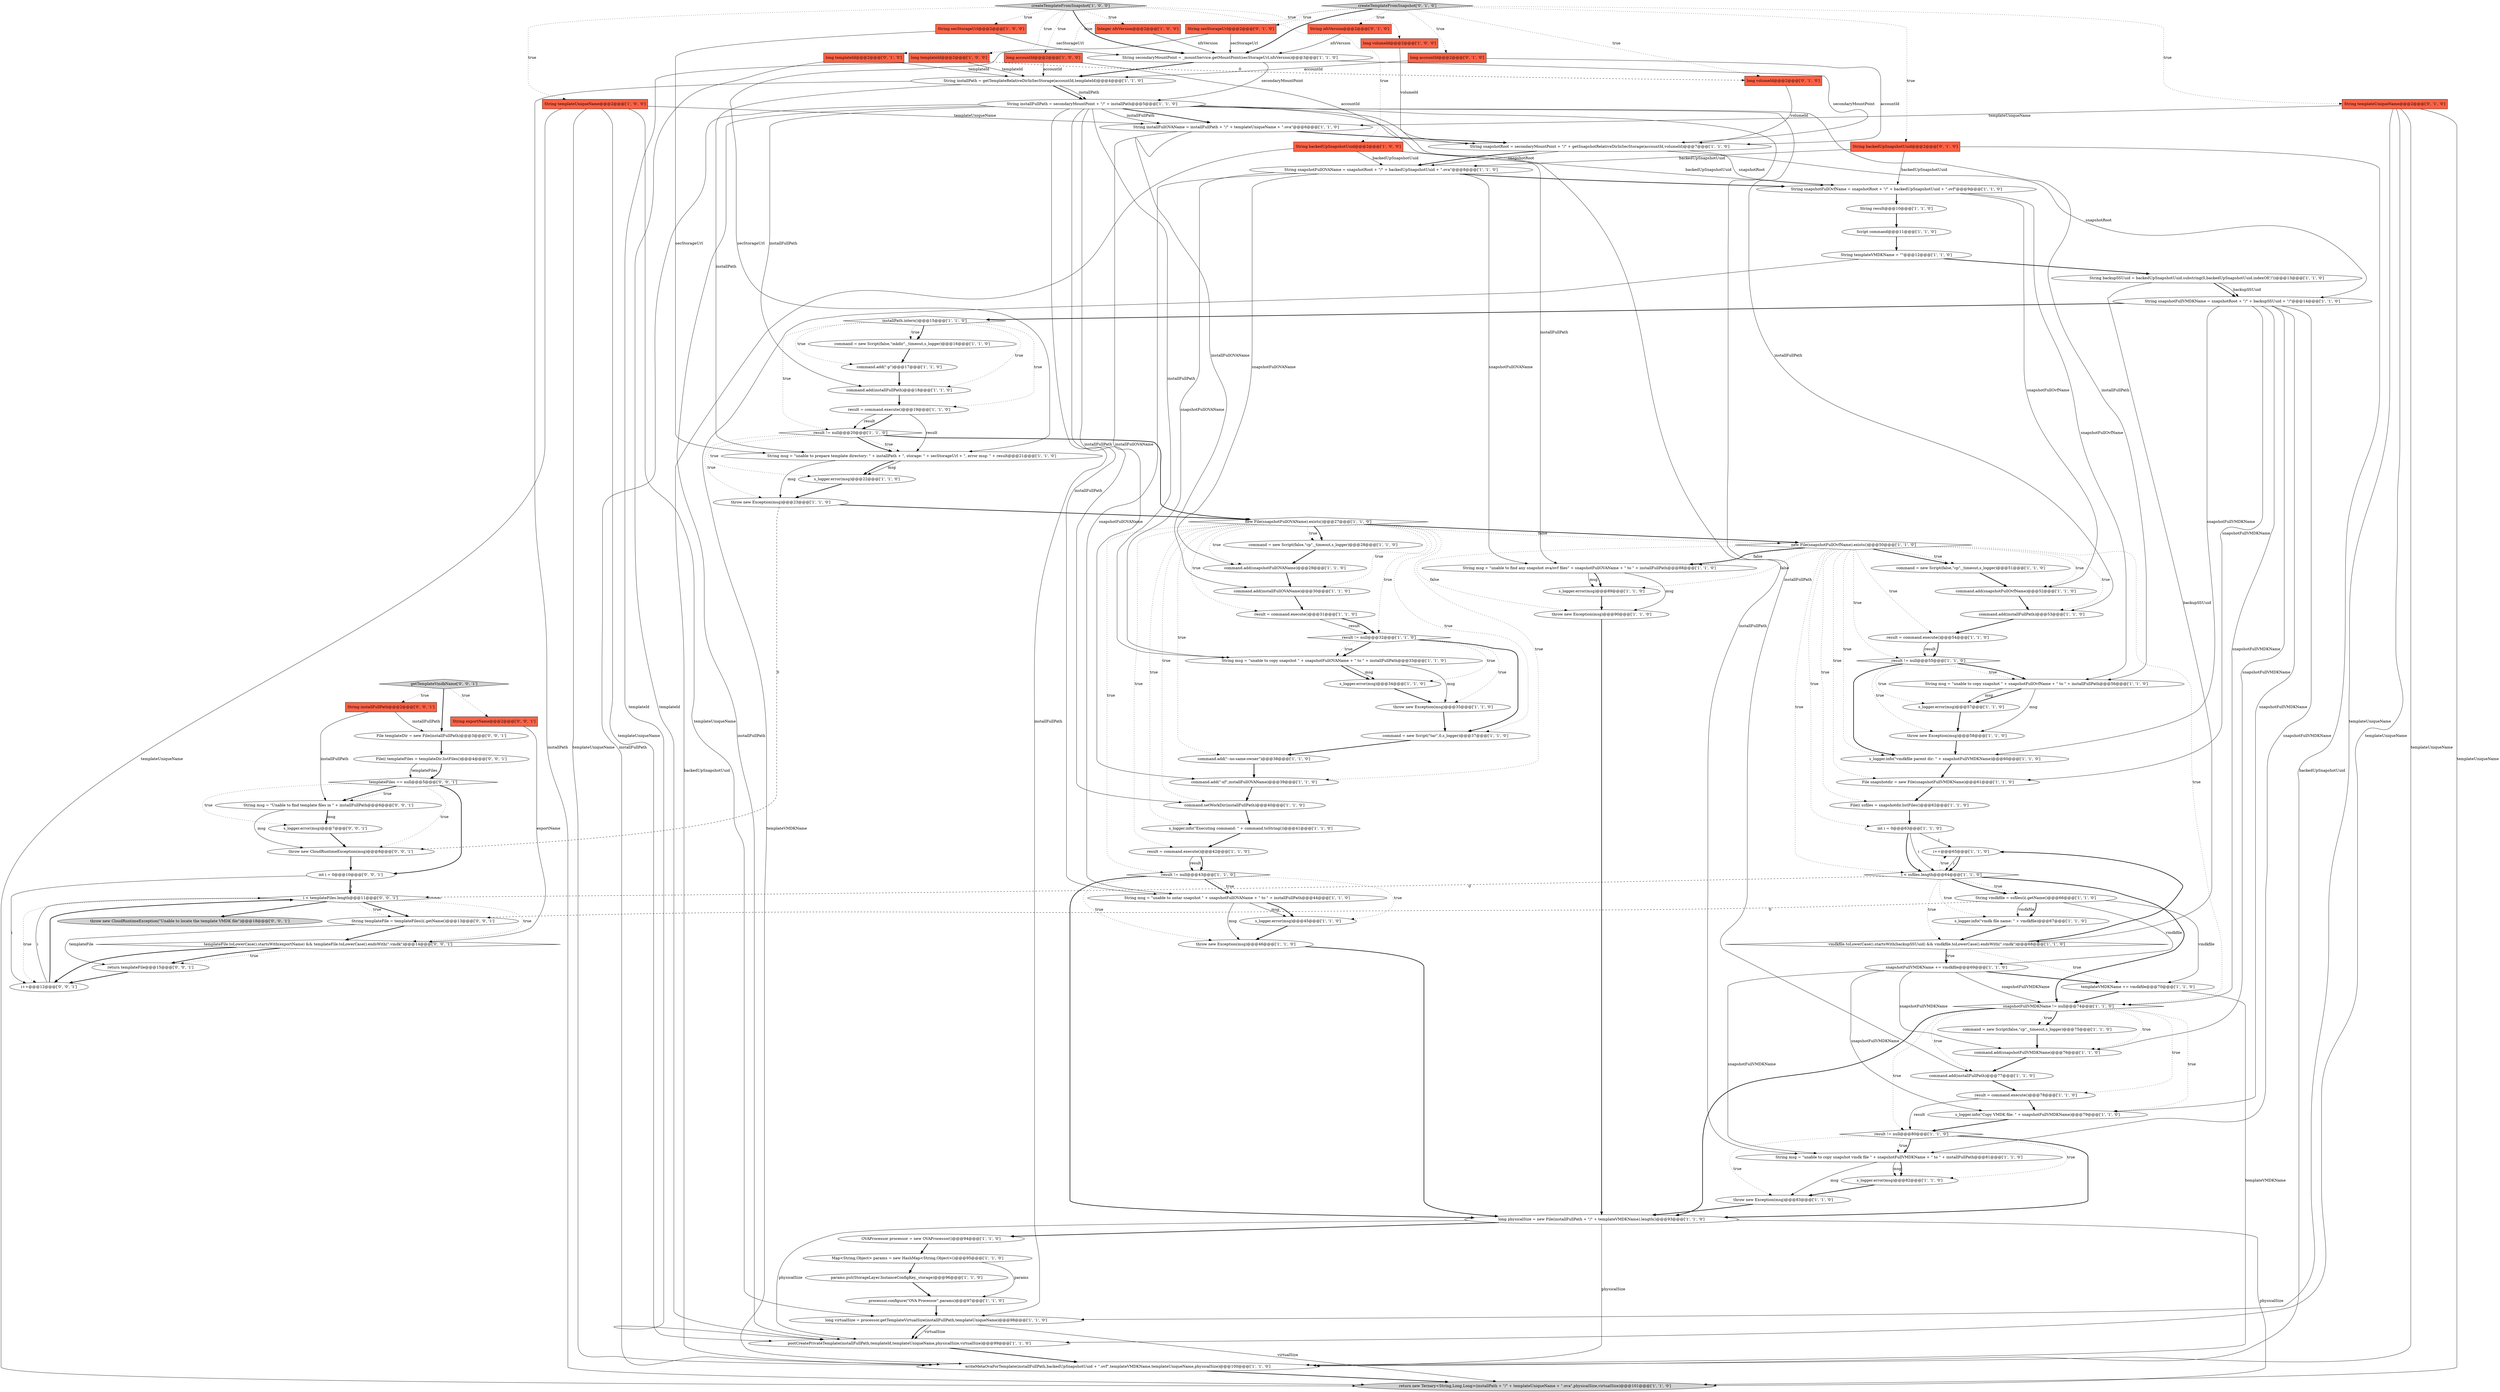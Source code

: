 digraph {
34 [style = filled, label = "command.add(snapshotFullVMDKName)@@@76@@@['1', '1', '0']", fillcolor = white, shape = ellipse image = "AAA0AAABBB1BBB"];
107 [style = filled, label = "return templateFile@@@15@@@['0', '0', '1']", fillcolor = white, shape = ellipse image = "AAA0AAABBB3BBB"];
40 [style = filled, label = "installPath.intern()@@@15@@@['1', '1', '0']", fillcolor = white, shape = diamond image = "AAA0AAABBB1BBB"];
94 [style = filled, label = "String templateUniqueName@@@2@@@['0', '1', '0']", fillcolor = tomato, shape = box image = "AAA0AAABBB2BBB"];
68 [style = filled, label = "command = new Script(false,\"cp\",_timeout,s_logger)@@@28@@@['1', '1', '0']", fillcolor = white, shape = ellipse image = "AAA0AAABBB1BBB"];
22 [style = filled, label = "result != null@@@80@@@['1', '1', '0']", fillcolor = white, shape = diamond image = "AAA0AAABBB1BBB"];
12 [style = filled, label = "s_logger.error(msg)@@@45@@@['1', '1', '0']", fillcolor = white, shape = ellipse image = "AAA0AAABBB1BBB"];
93 [style = filled, label = "long accountId@@@2@@@['0', '1', '0']", fillcolor = tomato, shape = box image = "AAA0AAABBB2BBB"];
26 [style = filled, label = "s_logger.info(\"vmdkfile parent dir: \" + snapshotFullVMDKName)@@@60@@@['1', '1', '0']", fillcolor = white, shape = ellipse image = "AAA0AAABBB1BBB"];
110 [style = filled, label = "templateFile.toLowerCase().startsWith(exportName) && templateFile.toLowerCase().endsWith(\".vmdk\")@@@14@@@['0', '0', '1']", fillcolor = white, shape = diamond image = "AAA0AAABBB3BBB"];
112 [style = filled, label = "throw new CloudRuntimeException(\"Unable to locate the template VMDK file\")@@@18@@@['0', '0', '1']", fillcolor = lightgray, shape = ellipse image = "AAA0AAABBB3BBB"];
6 [style = filled, label = "String msg = \"unable to prepare template directory: \" + installPath + \", storage: \" + secStorageUrl + \", error msg: \" + result@@@21@@@['1', '1', '0']", fillcolor = white, shape = ellipse image = "AAA0AAABBB1BBB"];
64 [style = filled, label = "result = command.execute()@@@42@@@['1', '1', '0']", fillcolor = white, shape = ellipse image = "AAA0AAABBB1BBB"];
19 [style = filled, label = "s_logger.error(msg)@@@22@@@['1', '1', '0']", fillcolor = white, shape = ellipse image = "AAA0AAABBB1BBB"];
75 [style = filled, label = "i++@@@65@@@['1', '1', '0']", fillcolor = white, shape = ellipse image = "AAA0AAABBB1BBB"];
11 [style = filled, label = "s_logger.info(\"Copy VMDK file: \" + snapshotFullVMDKName)@@@79@@@['1', '1', '0']", fillcolor = white, shape = ellipse image = "AAA0AAABBB1BBB"];
45 [style = filled, label = "command = new Script(false,\"mkdir\",_timeout,s_logger)@@@16@@@['1', '1', '0']", fillcolor = white, shape = ellipse image = "AAA0AAABBB1BBB"];
99 [style = filled, label = "String templateFile = templateFiles(i(.getName()@@@13@@@['0', '0', '1']", fillcolor = white, shape = ellipse image = "AAA0AAABBB3BBB"];
16 [style = filled, label = "result != null@@@43@@@['1', '1', '0']", fillcolor = white, shape = diamond image = "AAA0AAABBB1BBB"];
7 [style = filled, label = "result = command.execute()@@@19@@@['1', '1', '0']", fillcolor = white, shape = ellipse image = "AAA0AAABBB1BBB"];
47 [style = filled, label = "OVAProcessor processor = new OVAProcessor()@@@94@@@['1', '1', '0']", fillcolor = white, shape = ellipse image = "AAA0AAABBB1BBB"];
17 [style = filled, label = "i < ssfiles.length@@@64@@@['1', '1', '0']", fillcolor = white, shape = diamond image = "AAA0AAABBB1BBB"];
35 [style = filled, label = "command.add(snapshotFullOVAName)@@@29@@@['1', '1', '0']", fillcolor = white, shape = ellipse image = "AAA0AAABBB1BBB"];
9 [style = filled, label = "params.put(StorageLayer.InstanceConfigKey,_storage)@@@96@@@['1', '1', '0']", fillcolor = white, shape = ellipse image = "AAA0AAABBB1BBB"];
54 [style = filled, label = "long volumeId@@@2@@@['1', '0', '0']", fillcolor = tomato, shape = box image = "AAA0AAABBB1BBB"];
79 [style = filled, label = "s_logger.error(msg)@@@34@@@['1', '1', '0']", fillcolor = white, shape = ellipse image = "AAA0AAABBB1BBB"];
96 [style = filled, label = "String backedUpSnapshotUuid@@@2@@@['0', '1', '0']", fillcolor = tomato, shape = box image = "AAA0AAABBB2BBB"];
44 [style = filled, label = "long virtualSize = processor.getTemplateVirtualSize(installFullPath,templateUniqueName)@@@98@@@['1', '1', '0']", fillcolor = white, shape = ellipse image = "AAA0AAABBB1BBB"];
55 [style = filled, label = "throw new Exception(msg)@@@58@@@['1', '1', '0']", fillcolor = white, shape = ellipse image = "AAA0AAABBB1BBB"];
69 [style = filled, label = "long accountId@@@2@@@['1', '0', '0']", fillcolor = tomato, shape = box image = "AAA0AAABBB1BBB"];
20 [style = filled, label = "templateVMDKName += vmdkfile@@@70@@@['1', '1', '0']", fillcolor = white, shape = ellipse image = "AAA0AAABBB1BBB"];
2 [style = filled, label = "throw new Exception(msg)@@@90@@@['1', '1', '0']", fillcolor = white, shape = ellipse image = "AAA0AAABBB1BBB"];
41 [style = filled, label = "Script command@@@11@@@['1', '1', '0']", fillcolor = white, shape = ellipse image = "AAA0AAABBB1BBB"];
89 [style = filled, label = "String msg = \"unable to copy snapshot vmdk file \" + snapshotFullVMDKName + \" to \" + installFullPath@@@81@@@['1', '1', '0']", fillcolor = white, shape = ellipse image = "AAA0AAABBB1BBB"];
77 [style = filled, label = "String msg = \"unable to copy snapshot \" + snapshotFullOVAName + \" to \" + installFullPath@@@33@@@['1', '1', '0']", fillcolor = white, shape = ellipse image = "AAA0AAABBB1BBB"];
8 [style = filled, label = "throw new Exception(msg)@@@46@@@['1', '1', '0']", fillcolor = white, shape = ellipse image = "AAA0AAABBB1BBB"];
51 [style = filled, label = "String backedUpSnapshotUuid@@@2@@@['1', '0', '0']", fillcolor = tomato, shape = box image = "AAA0AAABBB1BBB"];
52 [style = filled, label = "s_logger.error(msg)@@@82@@@['1', '1', '0']", fillcolor = white, shape = ellipse image = "AAA0AAABBB1BBB"];
97 [style = filled, label = "long volumeId@@@2@@@['0', '1', '0']", fillcolor = tomato, shape = box image = "AAA1AAABBB2BBB"];
88 [style = filled, label = "command.add(installFullPath)@@@53@@@['1', '1', '0']", fillcolor = white, shape = ellipse image = "AAA0AAABBB1BBB"];
92 [style = filled, label = "createTemplateFromSnapshot['0', '1', '0']", fillcolor = lightgray, shape = diamond image = "AAA0AAABBB2BBB"];
66 [style = filled, label = "processor.configure(\"OVA Processor\",params)@@@97@@@['1', '1', '0']", fillcolor = white, shape = ellipse image = "AAA0AAABBB1BBB"];
14 [style = filled, label = "String secStorageUrl@@@2@@@['1', '0', '0']", fillcolor = tomato, shape = box image = "AAA0AAABBB1BBB"];
113 [style = filled, label = "String exportName@@@2@@@['0', '0', '1']", fillcolor = tomato, shape = box image = "AAA0AAABBB3BBB"];
43 [style = filled, label = "s_logger.error(msg)@@@89@@@['1', '1', '0']", fillcolor = white, shape = ellipse image = "AAA0AAABBB1BBB"];
53 [style = filled, label = "writeMetaOvaForTemplate(installFullPath,backedUpSnapshotUuid + \".ovf\",templateVMDKName,templateUniqueName,physicalSize)@@@100@@@['1', '1', '0']", fillcolor = white, shape = ellipse image = "AAA0AAABBB1BBB"];
1 [style = filled, label = "new File(snapshotFullOVAName).exists()@@@27@@@['1', '1', '0']", fillcolor = white, shape = diamond image = "AAA0AAABBB1BBB"];
95 [style = filled, label = "String nfsVersion@@@2@@@['0', '1', '0']", fillcolor = tomato, shape = box image = "AAA0AAABBB2BBB"];
37 [style = filled, label = "command.add(\"-xf\",installFullOVAName)@@@39@@@['1', '1', '0']", fillcolor = white, shape = ellipse image = "AAA0AAABBB1BBB"];
78 [style = filled, label = "String vmdkfile = ssfiles(i(.getName()@@@66@@@['1', '1', '0']", fillcolor = white, shape = ellipse image = "AAA0AAABBB1BBB"];
61 [style = filled, label = "command.add(installFullPath)@@@77@@@['1', '1', '0']", fillcolor = white, shape = ellipse image = "AAA0AAABBB1BBB"];
104 [style = filled, label = "throw new CloudRuntimeException(msg)@@@8@@@['0', '0', '1']", fillcolor = white, shape = ellipse image = "AAA0AAABBB3BBB"];
111 [style = filled, label = "getTemplateVmdkName['0', '0', '1']", fillcolor = lightgray, shape = diamond image = "AAA0AAABBB3BBB"];
90 [style = filled, label = "long templateId@@@2@@@['0', '1', '0']", fillcolor = tomato, shape = box image = "AAA0AAABBB2BBB"];
48 [style = filled, label = "command.setWorkDir(installFullPath)@@@40@@@['1', '1', '0']", fillcolor = white, shape = ellipse image = "AAA0AAABBB1BBB"];
58 [style = filled, label = "command = new Script(false,\"cp\",_timeout,s_logger)@@@51@@@['1', '1', '0']", fillcolor = white, shape = ellipse image = "AAA0AAABBB1BBB"];
33 [style = filled, label = "s_logger.info(\"vmdk file name: \" + vmdkfile)@@@67@@@['1', '1', '0']", fillcolor = white, shape = ellipse image = "AAA0AAABBB1BBB"];
103 [style = filled, label = "templateFiles == null@@@5@@@['0', '0', '1']", fillcolor = white, shape = diamond image = "AAA0AAABBB3BBB"];
80 [style = filled, label = "createTemplateFromSnapshot['1', '0', '0']", fillcolor = lightgray, shape = diamond image = "AAA0AAABBB1BBB"];
5 [style = filled, label = "throw new Exception(msg)@@@35@@@['1', '1', '0']", fillcolor = white, shape = ellipse image = "AAA0AAABBB1BBB"];
59 [style = filled, label = "String installFullPath = secondaryMountPoint + \"/\" + installPath@@@5@@@['1', '1', '0']", fillcolor = white, shape = ellipse image = "AAA0AAABBB1BBB"];
21 [style = filled, label = "command.add(\"--no-same-owner\")@@@38@@@['1', '1', '0']", fillcolor = white, shape = ellipse image = "AAA0AAABBB1BBB"];
27 [style = filled, label = "String secondaryMountPoint = _mountService.getMountPoint(secStorageUrl,nfsVersion)@@@3@@@['1', '1', '0']", fillcolor = white, shape = ellipse image = "AAA0AAABBB1BBB"];
56 [style = filled, label = "result != null@@@20@@@['1', '1', '0']", fillcolor = white, shape = diamond image = "AAA0AAABBB1BBB"];
74 [style = filled, label = "throw new Exception(msg)@@@23@@@['1', '1', '0']", fillcolor = white, shape = ellipse image = "AAA0AAABBB1BBB"];
10 [style = filled, label = "command = new Script(\"tar\",0,s_logger)@@@37@@@['1', '1', '0']", fillcolor = white, shape = ellipse image = "AAA0AAABBB1BBB"];
3 [style = filled, label = "int i = 0@@@63@@@['1', '1', '0']", fillcolor = white, shape = ellipse image = "AAA0AAABBB1BBB"];
101 [style = filled, label = "File(( templateFiles = templateDir.listFiles()@@@4@@@['0', '0', '1']", fillcolor = white, shape = ellipse image = "AAA0AAABBB3BBB"];
38 [style = filled, label = "File(( ssfiles = snapshotdir.listFiles()@@@62@@@['1', '1', '0']", fillcolor = white, shape = ellipse image = "AAA0AAABBB1BBB"];
36 [style = filled, label = "result != null@@@32@@@['1', '1', '0']", fillcolor = white, shape = diamond image = "AAA0AAABBB1BBB"];
32 [style = filled, label = "command.add(installFullOVAName)@@@30@@@['1', '1', '0']", fillcolor = white, shape = ellipse image = "AAA0AAABBB1BBB"];
50 [style = filled, label = "String msg = \"unable to copy snapshot \" + snapshotFullOvfName + \" to \" + installFullPath@@@56@@@['1', '1', '0']", fillcolor = white, shape = ellipse image = "AAA0AAABBB1BBB"];
62 [style = filled, label = "s_logger.error(msg)@@@57@@@['1', '1', '0']", fillcolor = white, shape = ellipse image = "AAA0AAABBB1BBB"];
76 [style = filled, label = "result != null@@@55@@@['1', '1', '0']", fillcolor = white, shape = diamond image = "AAA0AAABBB1BBB"];
87 [style = filled, label = "command.add(snapshotFullOvfName)@@@52@@@['1', '1', '0']", fillcolor = white, shape = ellipse image = "AAA0AAABBB1BBB"];
23 [style = filled, label = "s_logger.info(\"Executing command: \" + command.toString())@@@41@@@['1', '1', '0']", fillcolor = white, shape = ellipse image = "AAA0AAABBB1BBB"];
0 [style = filled, label = "result = command.execute()@@@54@@@['1', '1', '0']", fillcolor = white, shape = ellipse image = "AAA0AAABBB1BBB"];
18 [style = filled, label = "String snapshotFullVMDKName = snapshotRoot + \"/\" + backupSSUuid + \"/\"@@@14@@@['1', '1', '0']", fillcolor = white, shape = ellipse image = "AAA0AAABBB1BBB"];
72 [style = filled, label = "String result@@@10@@@['1', '1', '0']", fillcolor = white, shape = ellipse image = "AAA0AAABBB1BBB"];
73 [style = filled, label = "throw new Exception(msg)@@@83@@@['1', '1', '0']", fillcolor = white, shape = ellipse image = "AAA0AAABBB1BBB"];
65 [style = filled, label = "result = command.execute()@@@31@@@['1', '1', '0']", fillcolor = white, shape = ellipse image = "AAA0AAABBB1BBB"];
105 [style = filled, label = "int i = 0@@@10@@@['0', '0', '1']", fillcolor = white, shape = ellipse image = "AAA0AAABBB3BBB"];
70 [style = filled, label = "command.add(installFullPath)@@@18@@@['1', '1', '0']", fillcolor = white, shape = ellipse image = "AAA0AAABBB1BBB"];
100 [style = filled, label = "File templateDir = new File(installFullPath)@@@3@@@['0', '0', '1']", fillcolor = white, shape = ellipse image = "AAA0AAABBB3BBB"];
98 [style = filled, label = "String installFullPath@@@2@@@['0', '0', '1']", fillcolor = tomato, shape = box image = "AAA0AAABBB3BBB"];
82 [style = filled, label = "postCreatePrivateTemplate(installFullPath,templateId,templateUniqueName,physicalSize,virtualSize)@@@99@@@['1', '1', '0']", fillcolor = white, shape = ellipse image = "AAA0AAABBB1BBB"];
71 [style = filled, label = "new File(snapshotFullOvfName).exists()@@@50@@@['1', '1', '0']", fillcolor = white, shape = diamond image = "AAA0AAABBB1BBB"];
24 [style = filled, label = "String installPath = getTemplateRelativeDirInSecStorage(accountId,templateId)@@@4@@@['1', '1', '0']", fillcolor = white, shape = ellipse image = "AAA0AAABBB1BBB"];
83 [style = filled, label = "long physicalSize = new File(installFullPath + \"/\" + templateVMDKName).length()@@@93@@@['1', '1', '0']", fillcolor = white, shape = ellipse image = "AAA0AAABBB1BBB"];
25 [style = filled, label = "result = command.execute()@@@78@@@['1', '1', '0']", fillcolor = white, shape = ellipse image = "AAA0AAABBB1BBB"];
84 [style = filled, label = "long templateId@@@2@@@['1', '0', '0']", fillcolor = tomato, shape = box image = "AAA1AAABBB1BBB"];
57 [style = filled, label = "String snapshotFullOVAName = snapshotRoot + \"/\" + backedUpSnapshotUuid + \".ova\"@@@8@@@['1', '1', '0']", fillcolor = white, shape = ellipse image = "AAA0AAABBB1BBB"];
63 [style = filled, label = "String installFullOVAName = installFullPath + \"/\" + templateUniqueName + \".ova\"@@@6@@@['1', '1', '0']", fillcolor = white, shape = ellipse image = "AAA0AAABBB1BBB"];
15 [style = filled, label = "command.add(\"-p\")@@@17@@@['1', '1', '0']", fillcolor = white, shape = ellipse image = "AAA0AAABBB1BBB"];
109 [style = filled, label = "i++@@@12@@@['0', '0', '1']", fillcolor = white, shape = ellipse image = "AAA0AAABBB3BBB"];
81 [style = filled, label = "command = new Script(false,\"cp\",_timeout,s_logger)@@@75@@@['1', '1', '0']", fillcolor = white, shape = ellipse image = "AAA0AAABBB1BBB"];
39 [style = filled, label = "vmdkfile.toLowerCase().startsWith(backupSSUuid) && vmdkfile.toLowerCase().endsWith(\".vmdk\")@@@68@@@['1', '1', '0']", fillcolor = white, shape = diamond image = "AAA0AAABBB1BBB"];
4 [style = filled, label = "String templateUniqueName@@@2@@@['1', '0', '0']", fillcolor = tomato, shape = box image = "AAA0AAABBB1BBB"];
67 [style = filled, label = "String templateVMDKName = \"\"@@@12@@@['1', '1', '0']", fillcolor = white, shape = ellipse image = "AAA0AAABBB1BBB"];
85 [style = filled, label = "String snapshotRoot = secondaryMountPoint + \"/\" + getSnapshotRelativeDirInSecStorage(accountId,volumeId)@@@7@@@['1', '1', '0']", fillcolor = white, shape = ellipse image = "AAA0AAABBB1BBB"];
28 [style = filled, label = "return new Ternary<String,Long,Long>(installPath + \"/\" + templateUniqueName + \".ova\",physicalSize,virtualSize)@@@101@@@['1', '1', '0']", fillcolor = lightgray, shape = ellipse image = "AAA0AAABBB1BBB"];
29 [style = filled, label = "String msg = \"unable to untar snapshot \" + snapshotFullOVAName + \" to \" + installFullPath@@@44@@@['1', '1', '0']", fillcolor = white, shape = ellipse image = "AAA0AAABBB1BBB"];
60 [style = filled, label = "String snapshotFullOvfName = snapshotRoot + \"/\" + backedUpSnapshotUuid + \".ovf\"@@@9@@@['1', '1', '0']", fillcolor = white, shape = ellipse image = "AAA0AAABBB1BBB"];
86 [style = filled, label = "String backupSSUuid = backedUpSnapshotUuid.substring(0,backedUpSnapshotUuid.indexOf('/'))@@@13@@@['1', '1', '0']", fillcolor = white, shape = ellipse image = "AAA0AAABBB1BBB"];
108 [style = filled, label = "String msg = \"Unable to find template files in \" + installFullPath@@@6@@@['0', '0', '1']", fillcolor = white, shape = ellipse image = "AAA0AAABBB3BBB"];
91 [style = filled, label = "String secStorageUrl@@@2@@@['0', '1', '0']", fillcolor = tomato, shape = box image = "AAA0AAABBB2BBB"];
46 [style = filled, label = "File snapshotdir = new File(snapshotFullVMDKName)@@@61@@@['1', '1', '0']", fillcolor = white, shape = ellipse image = "AAA0AAABBB1BBB"];
13 [style = filled, label = "snapshotFullVMDKName != null@@@74@@@['1', '1', '0']", fillcolor = white, shape = diamond image = "AAA0AAABBB1BBB"];
42 [style = filled, label = "Map<String,Object> params = new HashMap<String,Object>()@@@95@@@['1', '1', '0']", fillcolor = white, shape = ellipse image = "AAA0AAABBB1BBB"];
30 [style = filled, label = "String msg = \"unable to find any snapshot ova/ovf files\" + snapshotFullOVAName + \" to \" + installFullPath@@@88@@@['1', '1', '0']", fillcolor = white, shape = ellipse image = "AAA0AAABBB1BBB"];
106 [style = filled, label = "i < templateFiles.length@@@11@@@['0', '0', '1']", fillcolor = white, shape = diamond image = "AAA0AAABBB3BBB"];
31 [style = filled, label = "Integer nfsVersion@@@2@@@['1', '0', '0']", fillcolor = tomato, shape = box image = "AAA0AAABBB1BBB"];
102 [style = filled, label = "s_logger.error(msg)@@@7@@@['0', '0', '1']", fillcolor = white, shape = ellipse image = "AAA0AAABBB3BBB"];
49 [style = filled, label = "snapshotFullVMDKName += vmdkfile@@@69@@@['1', '1', '0']", fillcolor = white, shape = ellipse image = "AAA0AAABBB1BBB"];
67->86 [style = bold, label=""];
17->78 [style = dotted, label="true"];
111->98 [style = dotted, label="true"];
68->35 [style = bold, label=""];
71->30 [style = bold, label=""];
34->61 [style = bold, label=""];
18->46 [style = solid, label="snapshotFullVMDKName"];
44->28 [style = solid, label="virtualSize"];
80->69 [style = dotted, label="true"];
72->41 [style = bold, label=""];
56->1 [style = bold, label=""];
97->85 [style = solid, label="volumeId"];
42->9 [style = bold, label=""];
105->109 [style = solid, label="i"];
92->27 [style = bold, label=""];
103->108 [style = bold, label=""];
63->32 [style = solid, label="installFullOVAName"];
95->27 [style = solid, label="nfsVersion"];
40->70 [style = dotted, label="true"];
1->21 [style = dotted, label="true"];
80->54 [style = dotted, label="true"];
62->55 [style = bold, label=""];
44->82 [style = bold, label=""];
64->16 [style = bold, label=""];
30->2 [style = solid, label="msg"];
44->82 [style = solid, label="virtualSize"];
6->19 [style = solid, label="msg"];
59->88 [style = solid, label="installFullPath"];
18->13 [style = solid, label="snapshotFullVMDKName"];
2->83 [style = bold, label=""];
1->65 [style = dotted, label="true"];
77->5 [style = solid, label="msg"];
89->52 [style = solid, label="msg"];
89->73 [style = solid, label="msg"];
1->64 [style = dotted, label="true"];
1->68 [style = bold, label=""];
61->25 [style = bold, label=""];
84->97 [style = dashed, label="0"];
71->58 [style = bold, label=""];
93->85 [style = solid, label="accountId"];
99->110 [style = bold, label=""];
110->107 [style = bold, label=""];
56->74 [style = dotted, label="true"];
104->105 [style = bold, label=""];
76->50 [style = dotted, label="true"];
80->14 [style = dotted, label="true"];
83->82 [style = solid, label="physicalSize"];
37->48 [style = bold, label=""];
41->67 [style = bold, label=""];
58->87 [style = bold, label=""];
50->62 [style = bold, label=""];
39->49 [style = bold, label=""];
82->53 [style = bold, label=""];
56->6 [style = dotted, label="true"];
56->19 [style = dotted, label="true"];
108->104 [style = solid, label="msg"];
71->88 [style = dotted, label="true"];
71->17 [style = dotted, label="true"];
103->104 [style = dotted, label="true"];
71->43 [style = dotted, label="false"];
1->23 [style = dotted, label="true"];
49->89 [style = solid, label="snapshotFullVMDKName"];
36->77 [style = bold, label=""];
105->106 [style = bold, label=""];
40->56 [style = dotted, label="true"];
71->0 [style = dotted, label="true"];
71->38 [style = dotted, label="true"];
69->85 [style = solid, label="accountId"];
16->83 [style = bold, label=""];
31->27 [style = solid, label="nfsVersion"];
17->39 [style = dotted, label="true"];
36->77 [style = dotted, label="true"];
22->73 [style = dotted, label="true"];
59->89 [style = solid, label="installFullPath"];
29->12 [style = solid, label="msg"];
5->10 [style = bold, label=""];
26->46 [style = bold, label=""];
46->38 [style = bold, label=""];
105->106 [style = solid, label="i"];
24->59 [style = bold, label=""];
1->35 [style = dotted, label="true"];
86->18 [style = bold, label=""];
51->57 [style = solid, label="backedUpSnapshotUuid"];
13->81 [style = dotted, label="true"];
59->44 [style = solid, label="installFullPath"];
60->50 [style = solid, label="snapshotFullOvfName"];
86->39 [style = solid, label="backupSSUuid"];
13->25 [style = dotted, label="true"];
109->106 [style = solid, label="i"];
3->75 [style = solid, label="i"];
16->29 [style = bold, label=""];
75->17 [style = solid, label="i"];
4->44 [style = solid, label="templateUniqueName"];
90->82 [style = solid, label="templateId"];
52->73 [style = bold, label=""];
106->110 [style = dotted, label="true"];
39->75 [style = bold, label=""];
57->60 [style = bold, label=""];
55->26 [style = bold, label=""];
111->100 [style = bold, label=""];
76->55 [style = dotted, label="true"];
74->104 [style = dashed, label="0"];
10->21 [style = bold, label=""];
13->83 [style = bold, label=""];
84->24 [style = solid, label="templateId"];
71->87 [style = dotted, label="true"];
22->89 [style = dotted, label="true"];
85->57 [style = solid, label="snapshotRoot"];
51->53 [style = solid, label="backedUpSnapshotUuid"];
1->32 [style = dotted, label="true"];
8->83 [style = bold, label=""];
90->24 [style = solid, label="templateId"];
18->11 [style = solid, label="snapshotFullVMDKName"];
85->18 [style = solid, label="snapshotRoot"];
59->77 [style = solid, label="installFullPath"];
27->59 [style = solid, label="secondaryMountPoint"];
21->37 [style = bold, label=""];
4->82 [style = solid, label="templateUniqueName"];
75->17 [style = bold, label=""];
63->85 [style = bold, label=""];
57->29 [style = solid, label="snapshotFullOVAName"];
106->99 [style = bold, label=""];
71->46 [style = dotted, label="true"];
13->22 [style = dotted, label="true"];
57->77 [style = solid, label="snapshotFullOVAName"];
67->53 [style = solid, label="templateVMDKName"];
93->24 [style = solid, label="accountId"];
27->85 [style = solid, label="secondaryMountPoint"];
110->109 [style = bold, label=""];
49->11 [style = solid, label="snapshotFullVMDKName"];
98->108 [style = solid, label="installFullPath"];
59->63 [style = bold, label=""];
92->96 [style = dotted, label="true"];
96->57 [style = solid, label="backedUpSnapshotUuid"];
107->109 [style = bold, label=""];
63->37 [style = solid, label="installFullOVAName"];
29->8 [style = solid, label="msg"];
70->7 [style = bold, label=""];
23->64 [style = bold, label=""];
83->47 [style = bold, label=""];
76->26 [style = bold, label=""];
76->50 [style = bold, label=""];
39->20 [style = dotted, label="true"];
40->15 [style = dotted, label="true"];
17->33 [style = dotted, label="true"];
106->109 [style = dotted, label="true"];
73->83 [style = bold, label=""];
19->74 [style = bold, label=""];
108->102 [style = bold, label=""];
103->108 [style = dotted, label="true"];
83->28 [style = solid, label="physicalSize"];
13->34 [style = dotted, label="true"];
80->27 [style = bold, label=""];
16->8 [style = dotted, label="true"];
56->6 [style = bold, label=""];
81->34 [style = bold, label=""];
78->33 [style = solid, label="vmdkfile"];
20->13 [style = bold, label=""];
42->66 [style = solid, label="params"];
108->102 [style = solid, label="msg"];
101->103 [style = bold, label=""];
59->63 [style = solid, label="installFullPath"];
45->15 [style = bold, label=""];
47->42 [style = bold, label=""];
9->66 [style = bold, label=""];
1->10 [style = dotted, label="true"];
92->93 [style = dotted, label="true"];
18->26 [style = solid, label="snapshotFullVMDKName"];
7->6 [style = solid, label="result"];
83->53 [style = solid, label="physicalSize"];
101->103 [style = solid, label="templateFiles"];
7->56 [style = bold, label=""];
50->55 [style = solid, label="msg"];
30->43 [style = solid, label="msg"];
18->40 [style = bold, label=""];
30->43 [style = bold, label=""];
71->3 [style = dotted, label="true"];
71->30 [style = dotted, label="false"];
60->87 [style = solid, label="snapshotFullOvfName"];
39->49 [style = dotted, label="true"];
49->34 [style = solid, label="snapshotFullVMDKName"];
71->58 [style = dotted, label="true"];
110->107 [style = dotted, label="true"];
35->32 [style = bold, label=""];
15->70 [style = bold, label=""];
1->48 [style = dotted, label="true"];
43->2 [style = bold, label=""];
80->4 [style = dotted, label="true"];
6->74 [style = solid, label="msg"];
38->3 [style = bold, label=""];
24->28 [style = solid, label="installPath"];
50->62 [style = solid, label="msg"];
71->26 [style = dotted, label="true"];
91->6 [style = solid, label="secStorageUrl"];
59->30 [style = solid, label="installFullPath"];
78->99 [style = dashed, label="0"];
18->34 [style = solid, label="snapshotFullVMDKName"];
48->23 [style = bold, label=""];
54->85 [style = solid, label="volumeId"];
18->89 [style = solid, label="snapshotFullVMDKName"];
92->91 [style = dotted, label="true"];
14->27 [style = solid, label="secStorageUrl"];
60->72 [style = bold, label=""];
57->35 [style = solid, label="snapshotFullOVAName"];
12->8 [style = bold, label=""];
92->95 [style = dotted, label="true"];
113->110 [style = solid, label="exportName"];
88->0 [style = bold, label=""];
11->22 [style = bold, label=""];
4->53 [style = solid, label="templateUniqueName"];
94->28 [style = solid, label="templateUniqueName"];
59->29 [style = solid, label="installFullPath"];
3->17 [style = bold, label=""];
27->24 [style = bold, label=""];
85->57 [style = bold, label=""];
17->13 [style = bold, label=""];
78->20 [style = solid, label="vmdkfile"];
1->16 [style = dotted, label="true"];
13->11 [style = dotted, label="true"];
17->75 [style = dotted, label="true"];
92->90 [style = dotted, label="true"];
100->101 [style = bold, label=""];
64->16 [style = solid, label="result"];
94->82 [style = solid, label="templateUniqueName"];
22->83 [style = bold, label=""];
1->37 [style = dotted, label="true"];
16->29 [style = dotted, label="true"];
49->20 [style = bold, label=""];
53->28 [style = bold, label=""];
80->51 [style = dotted, label="true"];
59->82 [style = solid, label="installFullPath"];
71->76 [style = dotted, label="true"];
65->36 [style = solid, label="result"];
4->28 [style = solid, label="templateUniqueName"];
36->10 [style = bold, label=""];
89->52 [style = bold, label=""];
94->63 [style = solid, label="templateUniqueName"];
80->84 [style = dotted, label="true"];
109->106 [style = bold, label=""];
13->81 [style = bold, label=""];
78->49 [style = solid, label="vmdkfile"];
78->33 [style = bold, label=""];
16->12 [style = dotted, label="true"];
49->13 [style = solid, label="snapshotFullVMDKName"];
69->24 [style = solid, label="accountId"];
59->48 [style = solid, label="installFullPath"];
94->44 [style = solid, label="templateUniqueName"];
77->79 [style = solid, label="msg"];
84->82 [style = solid, label="templateId"];
91->27 [style = solid, label="secStorageUrl"];
1->68 [style = dotted, label="true"];
92->97 [style = dotted, label="true"];
96->53 [style = solid, label="backedUpSnapshotUuid"];
57->30 [style = solid, label="snapshotFullOVAName"];
71->13 [style = dotted, label="true"];
92->94 [style = dotted, label="true"];
111->113 [style = dotted, label="true"];
6->19 [style = bold, label=""];
24->59 [style = solid, label="installPath"];
1->71 [style = bold, label=""];
32->65 [style = bold, label=""];
86->18 [style = solid, label="backupSSUuid"];
7->56 [style = solid, label="result"];
71->2 [style = dotted, label="false"];
59->53 [style = solid, label="installFullPath"];
77->79 [style = bold, label=""];
20->53 [style = solid, label="templateVMDKName"];
0->76 [style = bold, label=""];
17->106 [style = dashed, label="0"];
65->36 [style = bold, label=""];
51->60 [style = solid, label="backedUpSnapshotUuid"];
1->71 [style = dotted, label="false"];
3->17 [style = solid, label="i"];
22->52 [style = dotted, label="true"];
99->107 [style = solid, label="templateFile"];
79->5 [style = bold, label=""];
29->12 [style = bold, label=""];
1->36 [style = dotted, label="true"];
103->105 [style = bold, label=""];
59->50 [style = solid, label="installFullPath"];
33->39 [style = bold, label=""];
80->31 [style = dotted, label="true"];
98->100 [style = solid, label="installFullPath"];
25->11 [style = bold, label=""];
25->22 [style = solid, label="result"];
22->89 [style = bold, label=""];
87->88 [style = bold, label=""];
4->63 [style = solid, label="templateUniqueName"];
85->60 [style = solid, label="snapshotRoot"];
40->7 [style = dotted, label="true"];
74->1 [style = bold, label=""];
106->112 [style = bold, label=""];
102->104 [style = bold, label=""];
24->6 [style = solid, label="installPath"];
94->53 [style = solid, label="templateUniqueName"];
40->45 [style = bold, label=""];
36->5 [style = dotted, label="true"];
40->45 [style = dotted, label="true"];
14->6 [style = solid, label="secStorageUrl"];
36->79 [style = dotted, label="true"];
59->70 [style = solid, label="installFullPath"];
96->60 [style = solid, label="backedUpSnapshotUuid"];
103->102 [style = dotted, label="true"];
106->99 [style = dotted, label="true"];
17->78 [style = bold, label=""];
13->61 [style = dotted, label="true"];
59->61 [style = solid, label="installFullPath"];
76->62 [style = dotted, label="true"];
66->44 [style = bold, label=""];
0->76 [style = solid, label="result"];
}
